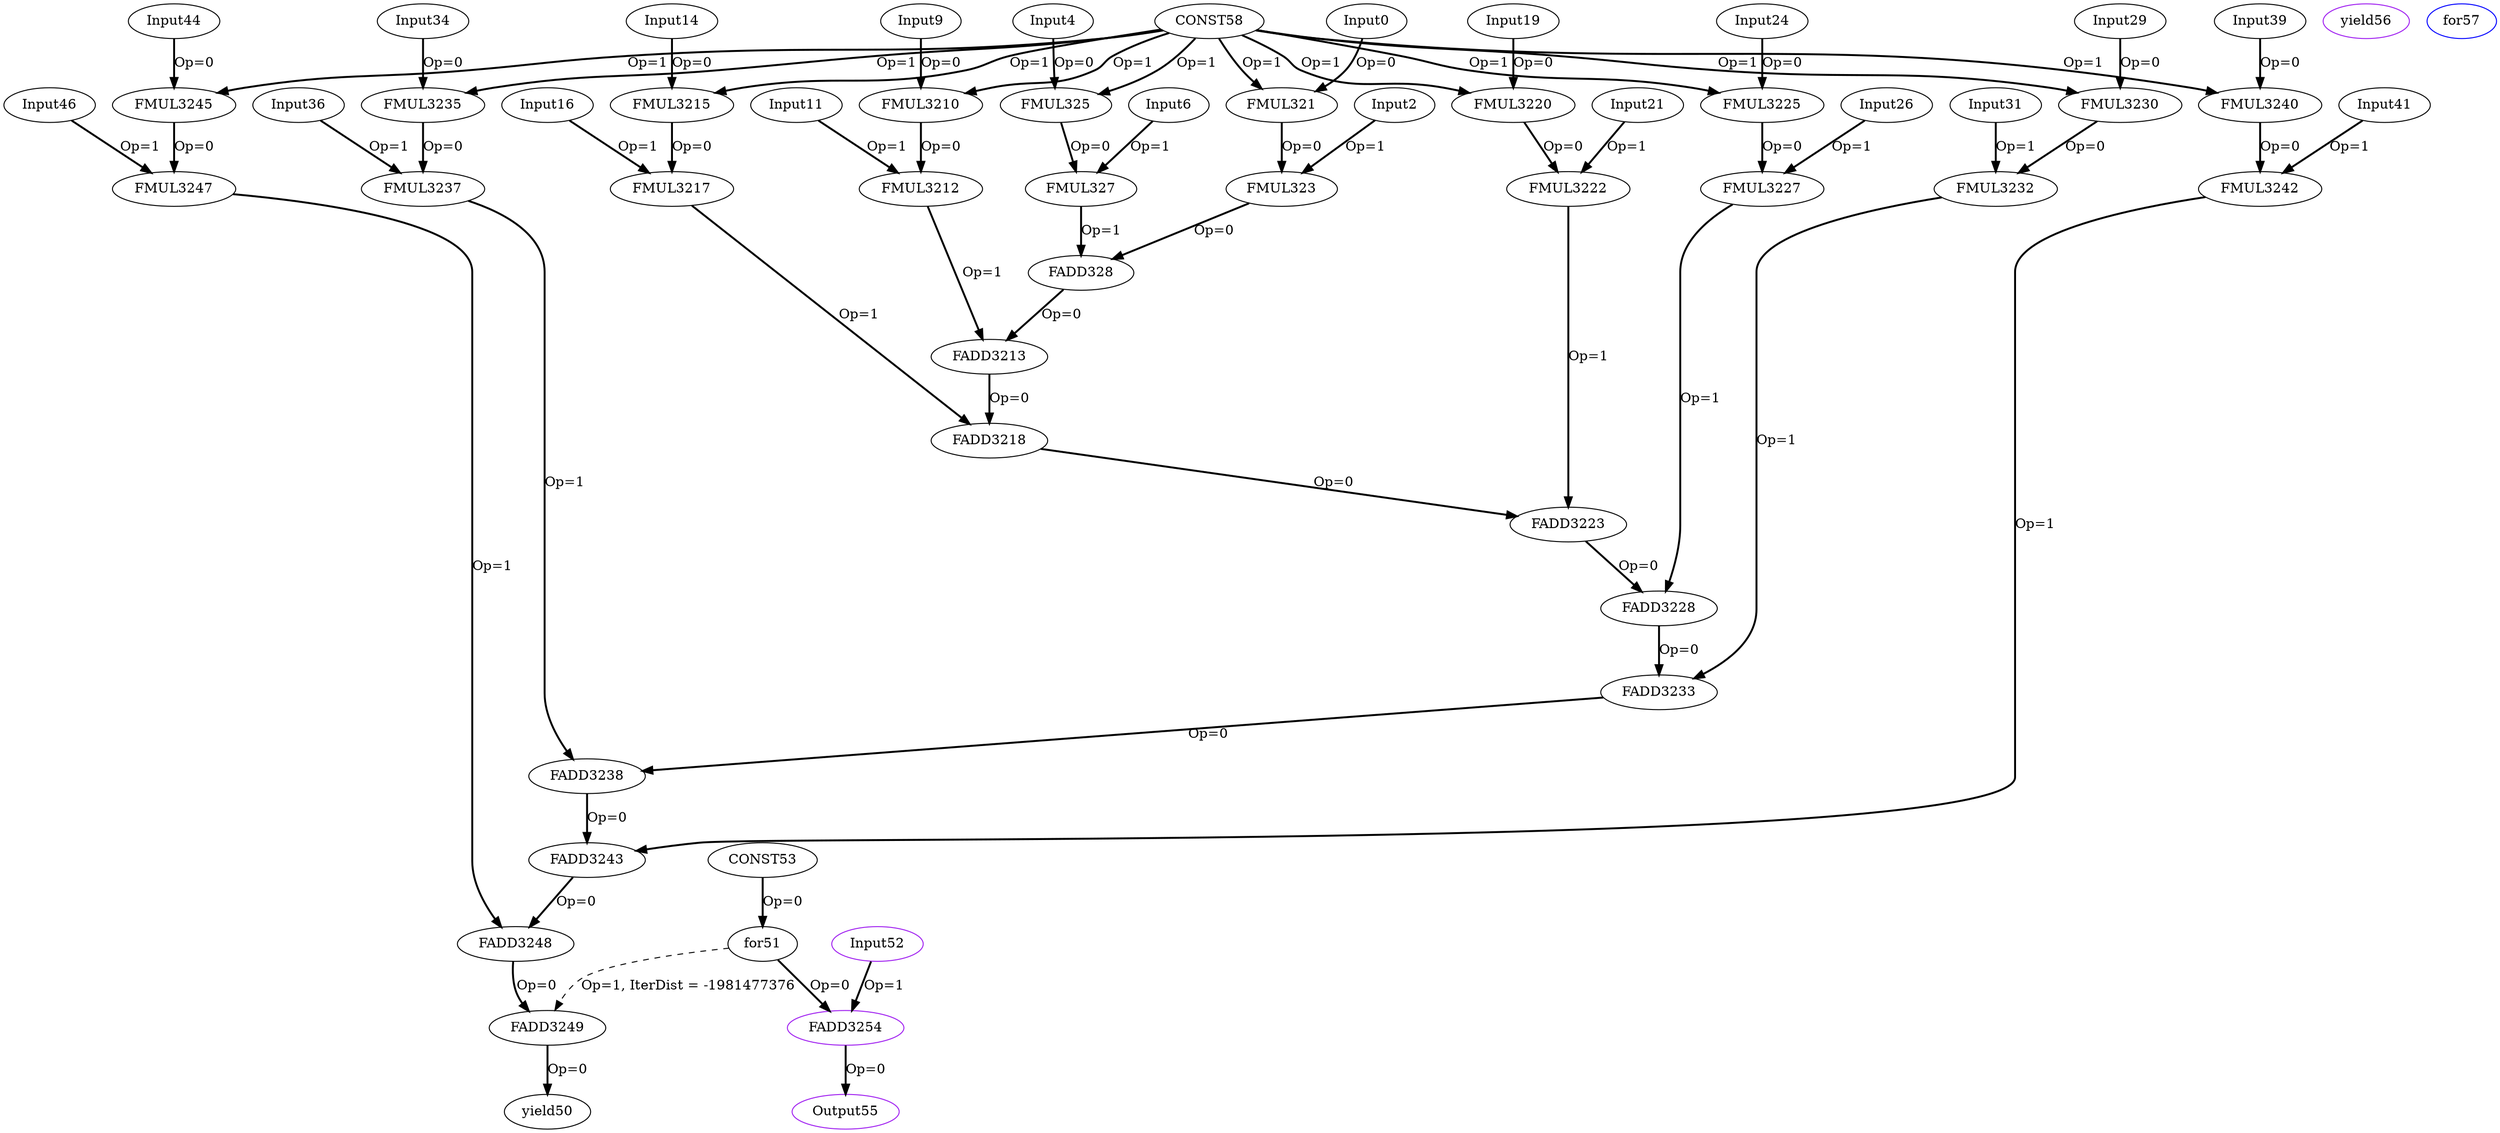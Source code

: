 Digraph G {
Input0[opcode = "Input", ref_name="kernel_gemm_1_1", size="120", offset="0,0", pattern="40,3,-80,25", color = black];
FMUL321[opcode = "FMUL32", color = black];
Input2[opcode = "Input", ref_name="kernel_gemm_1_2", size="3000", offset="0,0", pattern="1000,3,-1996,25", color = black];
FMUL323[opcode = "FMUL32", color = black];
Input4[opcode = "Input", ref_name="kernel_gemm_1_1", size="120", offset="0,4", pattern="40,3,-80,25", color = black];
FMUL325[opcode = "FMUL32", color = black];
Input6[opcode = "Input", ref_name="kernel_gemm_1_2", size="3000", offset="0,100", pattern="1000,3,-1996,25", color = black];
FMUL327[opcode = "FMUL32", color = black];
FADD328[opcode = "FADD32", color = black];
Input9[opcode = "Input", ref_name="kernel_gemm_1_1", size="120", offset="0,8", pattern="40,3,-80,25", color = black];
FMUL3210[opcode = "FMUL32", color = black];
Input11[opcode = "Input", ref_name="kernel_gemm_1_2", size="3000", offset="0,200", pattern="1000,3,-1996,25", color = black];
FMUL3212[opcode = "FMUL32", color = black];
FADD3213[opcode = "FADD32", color = black];
Input14[opcode = "Input", ref_name="kernel_gemm_1_1", size="120", offset="0,12", pattern="40,3,-80,25", color = black];
FMUL3215[opcode = "FMUL32", color = black];
Input16[opcode = "Input", ref_name="kernel_gemm_1_2", size="3000", offset="0,300", pattern="1000,3,-1996,25", color = black];
FMUL3217[opcode = "FMUL32", color = black];
FADD3218[opcode = "FADD32", color = black];
Input19[opcode = "Input", ref_name="kernel_gemm_1_1", size="120", offset="0,16", pattern="40,3,-80,25", color = black];
FMUL3220[opcode = "FMUL32", color = black];
Input21[opcode = "Input", ref_name="kernel_gemm_1_2", size="3000", offset="0,400", pattern="1000,3,-1996,25", color = black];
FMUL3222[opcode = "FMUL32", color = black];
FADD3223[opcode = "FADD32", color = black];
Input24[opcode = "Input", ref_name="kernel_gemm_1_1", size="120", offset="0,20", pattern="40,3,-80,25", color = black];
FMUL3225[opcode = "FMUL32", color = black];
Input26[opcode = "Input", ref_name="kernel_gemm_1_2", size="3000", offset="0,500", pattern="1000,3,-1996,25", color = black];
FMUL3227[opcode = "FMUL32", color = black];
FADD3228[opcode = "FADD32", color = black];
Input29[opcode = "Input", ref_name="kernel_gemm_1_1", size="120", offset="0,24", pattern="40,3,-80,25", color = black];
FMUL3230[opcode = "FMUL32", color = black];
Input31[opcode = "Input", ref_name="kernel_gemm_1_2", size="3000", offset="0,600", pattern="1000,3,-1996,25", color = black];
FMUL3232[opcode = "FMUL32", color = black];
FADD3233[opcode = "FADD32", color = black];
Input34[opcode = "Input", ref_name="kernel_gemm_1_1", size="120", offset="0,28", pattern="40,3,-80,25", color = black];
FMUL3235[opcode = "FMUL32", color = black];
Input36[opcode = "Input", ref_name="kernel_gemm_1_2", size="3000", offset="0,700", pattern="1000,3,-1996,25", color = black];
FMUL3237[opcode = "FMUL32", color = black];
FADD3238[opcode = "FADD32", color = black];
Input39[opcode = "Input", ref_name="kernel_gemm_1_1", size="120", offset="0,32", pattern="40,3,-80,25", color = black];
FMUL3240[opcode = "FMUL32", color = black];
Input41[opcode = "Input", ref_name="kernel_gemm_1_2", size="3000", offset="0,800", pattern="1000,3,-1996,25", color = black];
FMUL3242[opcode = "FMUL32", color = black];
FADD3243[opcode = "FADD32", color = black];
Input44[opcode = "Input", ref_name="kernel_gemm_1_1", size="120", offset="0,36", pattern="40,3,-80,25", color = black];
FMUL3245[opcode = "FMUL32", color = black];
Input46[opcode = "Input", ref_name="kernel_gemm_1_2", size="3000", offset="0,900", pattern="1000,3,-1996,25", color = black];
FMUL3247[opcode = "FMUL32", color = black];
FADD3248[opcode = "FADD32", color = black];
FADD3249[opcode = "FADD32", color = black];
yield50[opcode = "yield", color = black];
for51[opcode = "for", color = black];
Input52[opcode = "Input", ref_name="kernel_gemm_1_0", size="100", offset="0,0", pattern="0,3,4,25", color = purple];
CONST53[opcode = "CONST", value="0x00000000", color = black];
FADD3254[opcode = "FADD32", color = purple];
Output55[opcode = "Output", ref_name="kernel_gemm_1_3", size="100", offset="0,0", pattern="0,3,4,25", color = purple];
yield56[opcode = "yield", color = purple];
for57[opcode = "for", color = blue];
CONST58[opcode = "CONST", value="0x3FC00000", color = black];
Input0 -> FMUL321[color = black, style = bold, operand = 0, label = "Op=0"];
CONST58 -> FMUL321[color = black, style = bold, operand = 1, label = "Op=1"];
FMUL321 -> FMUL323[color = black, style = bold, operand = 0, label = "Op=0"];
Input2 -> FMUL323[color = black, style = bold, operand = 1, label = "Op=1"];
Input4 -> FMUL325[color = black, style = bold, operand = 0, label = "Op=0"];
CONST58 -> FMUL325[color = black, style = bold, operand = 1, label = "Op=1"];
FMUL325 -> FMUL327[color = black, style = bold, operand = 0, label = "Op=0"];
Input6 -> FMUL327[color = black, style = bold, operand = 1, label = "Op=1"];
FMUL323 -> FADD328[color = black, style = bold, operand = 0, label = "Op=0"];
FMUL327 -> FADD328[color = black, style = bold, operand = 1, label = "Op=1"];
Input9 -> FMUL3210[color = black, style = bold, operand = 0, label = "Op=0"];
CONST58 -> FMUL3210[color = black, style = bold, operand = 1, label = "Op=1"];
FMUL3210 -> FMUL3212[color = black, style = bold, operand = 0, label = "Op=0"];
Input11 -> FMUL3212[color = black, style = bold, operand = 1, label = "Op=1"];
FADD328 -> FADD3213[color = black, style = bold, operand = 0, label = "Op=0"];
FMUL3212 -> FADD3213[color = black, style = bold, operand = 1, label = "Op=1"];
Input14 -> FMUL3215[color = black, style = bold, operand = 0, label = "Op=0"];
CONST58 -> FMUL3215[color = black, style = bold, operand = 1, label = "Op=1"];
FMUL3215 -> FMUL3217[color = black, style = bold, operand = 0, label = "Op=0"];
Input16 -> FMUL3217[color = black, style = bold, operand = 1, label = "Op=1"];
FADD3213 -> FADD3218[color = black, style = bold, operand = 0, label = "Op=0"];
FMUL3217 -> FADD3218[color = black, style = bold, operand = 1, label = "Op=1"];
Input19 -> FMUL3220[color = black, style = bold, operand = 0, label = "Op=0"];
CONST58 -> FMUL3220[color = black, style = bold, operand = 1, label = "Op=1"];
FMUL3220 -> FMUL3222[color = black, style = bold, operand = 0, label = "Op=0"];
Input21 -> FMUL3222[color = black, style = bold, operand = 1, label = "Op=1"];
FADD3218 -> FADD3223[color = black, style = bold, operand = 0, label = "Op=0"];
FMUL3222 -> FADD3223[color = black, style = bold, operand = 1, label = "Op=1"];
Input24 -> FMUL3225[color = black, style = bold, operand = 0, label = "Op=0"];
CONST58 -> FMUL3225[color = black, style = bold, operand = 1, label = "Op=1"];
FMUL3225 -> FMUL3227[color = black, style = bold, operand = 0, label = "Op=0"];
Input26 -> FMUL3227[color = black, style = bold, operand = 1, label = "Op=1"];
FADD3223 -> FADD3228[color = black, style = bold, operand = 0, label = "Op=0"];
FMUL3227 -> FADD3228[color = black, style = bold, operand = 1, label = "Op=1"];
Input29 -> FMUL3230[color = black, style = bold, operand = 0, label = "Op=0"];
CONST58 -> FMUL3230[color = black, style = bold, operand = 1, label = "Op=1"];
FMUL3230 -> FMUL3232[color = black, style = bold, operand = 0, label = "Op=0"];
Input31 -> FMUL3232[color = black, style = bold, operand = 1, label = "Op=1"];
FADD3228 -> FADD3233[color = black, style = bold, operand = 0, label = "Op=0"];
FMUL3232 -> FADD3233[color = black, style = bold, operand = 1, label = "Op=1"];
Input34 -> FMUL3235[color = black, style = bold, operand = 0, label = "Op=0"];
CONST58 -> FMUL3235[color = black, style = bold, operand = 1, label = "Op=1"];
FMUL3235 -> FMUL3237[color = black, style = bold, operand = 0, label = "Op=0"];
Input36 -> FMUL3237[color = black, style = bold, operand = 1, label = "Op=1"];
FADD3233 -> FADD3238[color = black, style = bold, operand = 0, label = "Op=0"];
FMUL3237 -> FADD3238[color = black, style = bold, operand = 1, label = "Op=1"];
Input39 -> FMUL3240[color = black, style = bold, operand = 0, label = "Op=0"];
CONST58 -> FMUL3240[color = black, style = bold, operand = 1, label = "Op=1"];
FMUL3240 -> FMUL3242[color = black, style = bold, operand = 0, label = "Op=0"];
Input41 -> FMUL3242[color = black, style = bold, operand = 1, label = "Op=1"];
FADD3238 -> FADD3243[color = black, style = bold, operand = 0, label = "Op=0"];
FMUL3242 -> FADD3243[color = black, style = bold, operand = 1, label = "Op=1"];
Input44 -> FMUL3245[color = black, style = bold, operand = 0, label = "Op=0"];
CONST58 -> FMUL3245[color = black, style = bold, operand = 1, label = "Op=1"];
FMUL3245 -> FMUL3247[color = black, style = bold, operand = 0, label = "Op=0"];
Input46 -> FMUL3247[color = black, style = bold, operand = 1, label = "Op=1"];
FADD3243 -> FADD3248[color = black, style = bold, operand = 0, label = "Op=0"];
FMUL3247 -> FADD3248[color = black, style = bold, operand = 1, label = "Op=1"];
FADD3248 -> FADD3249[color = black, style = bold, operand = 0, label = "Op=0"];
for51 -> FADD3249[color = black, style = dashed, operand = 1, iterdist = -1981477376, label = "Op=1, IterDist = -1981477376"];
FADD3249 -> yield50[color = black, style = bold, operand = 0, label = "Op=0"];
CONST53 -> for51[color = black, style = bold, operand = 0, label = "Op=0"];
for51 -> FADD3254[color = black, style = bold, operand = 0, label = "Op=0"];
Input52 -> FADD3254[color = black, style = bold, operand = 1, label = "Op=1"];
FADD3254 -> Output55[color = black, style = bold, operand = 0, label = "Op=0"];
}
